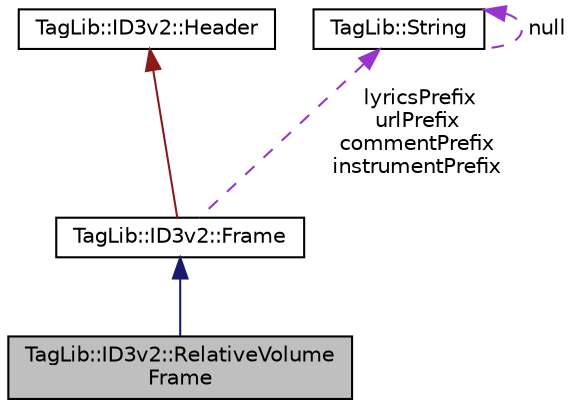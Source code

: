 digraph "TagLib::ID3v2::RelativeVolumeFrame"
{
  edge [fontname="Helvetica",fontsize="10",labelfontname="Helvetica",labelfontsize="10"];
  node [fontname="Helvetica",fontsize="10",shape=record];
  Node1 [label="TagLib::ID3v2::RelativeVolume\lFrame",height=0.2,width=0.4,color="black", fillcolor="grey75", style="filled" fontcolor="black"];
  Node2 -> Node1 [dir="back",color="midnightblue",fontsize="10",style="solid",fontname="Helvetica"];
  Node2 [label="TagLib::ID3v2::Frame",height=0.2,width=0.4,color="black", fillcolor="white", style="filled",URL="$class_tag_lib_1_1_i_d3v2_1_1_frame.html",tooltip="ID3v2 frame implementation. "];
  Node3 -> Node2 [dir="back",color="firebrick4",fontsize="10",style="solid",fontname="Helvetica"];
  Node3 [label="TagLib::ID3v2::Header",height=0.2,width=0.4,color="black", fillcolor="white", style="filled",URL="$class_tag_lib_1_1_i_d3v2_1_1_header.html",tooltip="An implementation of ID3v2 headers. "];
  Node4 -> Node2 [dir="back",color="darkorchid3",fontsize="10",style="dashed",label=" lyricsPrefix\nurlPrefix\ncommentPrefix\ninstrumentPrefix" ,fontname="Helvetica"];
  Node4 [label="TagLib::String",height=0.2,width=0.4,color="black", fillcolor="white", style="filled",URL="$class_tag_lib_1_1_string.html",tooltip="A wide string class suitable for unicode. "];
  Node4 -> Node4 [dir="back",color="darkorchid3",fontsize="10",style="dashed",label=" null" ,fontname="Helvetica"];
}
